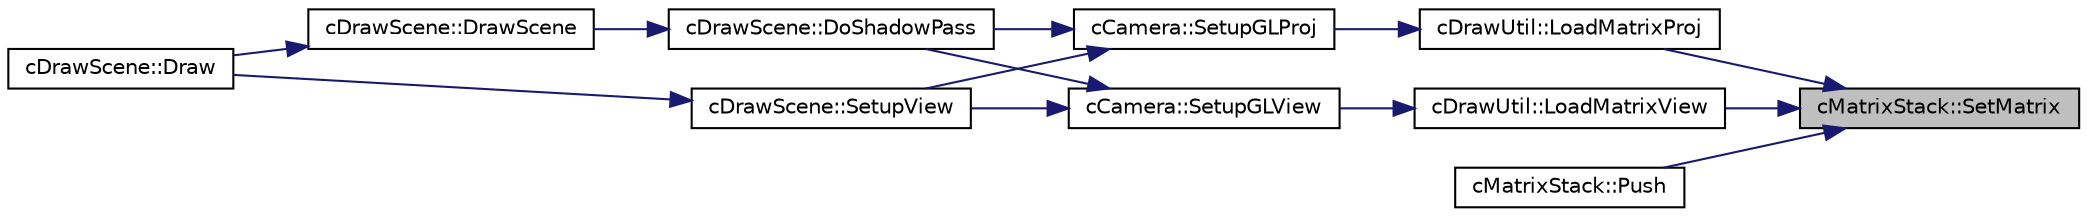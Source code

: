 digraph "cMatrixStack::SetMatrix"
{
 // LATEX_PDF_SIZE
  edge [fontname="Helvetica",fontsize="10",labelfontname="Helvetica",labelfontsize="10"];
  node [fontname="Helvetica",fontsize="10",shape=record];
  rankdir="RL";
  Node1 [label="cMatrixStack::SetMatrix",height=0.2,width=0.4,color="black", fillcolor="grey75", style="filled", fontcolor="black",tooltip=" "];
  Node1 -> Node2 [dir="back",color="midnightblue",fontsize="10",style="solid",fontname="Helvetica"];
  Node2 [label="cDrawUtil::LoadMatrixProj",height=0.2,width=0.4,color="black", fillcolor="white", style="filled",URL="$classc_draw_util.html#a6016a9410d9543d973105dddbff9ec2e",tooltip=" "];
  Node2 -> Node3 [dir="back",color="midnightblue",fontsize="10",style="solid",fontname="Helvetica"];
  Node3 [label="cCamera::SetupGLProj",height=0.2,width=0.4,color="black", fillcolor="white", style="filled",URL="$classc_camera.html#a42bbd0b28ac2a65e7f477596f38d7449",tooltip=" "];
  Node3 -> Node4 [dir="back",color="midnightblue",fontsize="10",style="solid",fontname="Helvetica"];
  Node4 [label="cDrawScene::DoShadowPass",height=0.2,width=0.4,color="black", fillcolor="white", style="filled",URL="$classc_draw_scene.html#a3b7548045c8dfc7fcd1a55a411f592d1",tooltip=" "];
  Node4 -> Node5 [dir="back",color="midnightblue",fontsize="10",style="solid",fontname="Helvetica"];
  Node5 [label="cDrawScene::DrawScene",height=0.2,width=0.4,color="black", fillcolor="white", style="filled",URL="$classc_draw_scene.html#ac2fea848f9552e4da69c7f50d8d866c8",tooltip=" "];
  Node5 -> Node6 [dir="back",color="midnightblue",fontsize="10",style="solid",fontname="Helvetica"];
  Node6 [label="cDrawScene::Draw",height=0.2,width=0.4,color="black", fillcolor="white", style="filled",URL="$classc_draw_scene.html#ac983b3e7cedfa1b97c98e9038080d9a9",tooltip=" "];
  Node3 -> Node7 [dir="back",color="midnightblue",fontsize="10",style="solid",fontname="Helvetica"];
  Node7 [label="cDrawScene::SetupView",height=0.2,width=0.4,color="black", fillcolor="white", style="filled",URL="$classc_draw_scene.html#a56117f44d49af5ec0e3b2aab3f7d841a",tooltip=" "];
  Node7 -> Node6 [dir="back",color="midnightblue",fontsize="10",style="solid",fontname="Helvetica"];
  Node1 -> Node8 [dir="back",color="midnightblue",fontsize="10",style="solid",fontname="Helvetica"];
  Node8 [label="cDrawUtil::LoadMatrixView",height=0.2,width=0.4,color="black", fillcolor="white", style="filled",URL="$classc_draw_util.html#a4b2c54a1d9c8fc8e65e565b470f796e1",tooltip=" "];
  Node8 -> Node9 [dir="back",color="midnightblue",fontsize="10",style="solid",fontname="Helvetica"];
  Node9 [label="cCamera::SetupGLView",height=0.2,width=0.4,color="black", fillcolor="white", style="filled",URL="$classc_camera.html#a38d6ab3eee6e3ae7db19c7ee886e002d",tooltip=" "];
  Node9 -> Node4 [dir="back",color="midnightblue",fontsize="10",style="solid",fontname="Helvetica"];
  Node9 -> Node7 [dir="back",color="midnightblue",fontsize="10",style="solid",fontname="Helvetica"];
  Node1 -> Node10 [dir="back",color="midnightblue",fontsize="10",style="solid",fontname="Helvetica"];
  Node10 [label="cMatrixStack::Push",height=0.2,width=0.4,color="black", fillcolor="white", style="filled",URL="$classc_matrix_stack.html#abdc530fe78ba319b651ceb9175f555ad",tooltip=" "];
}
